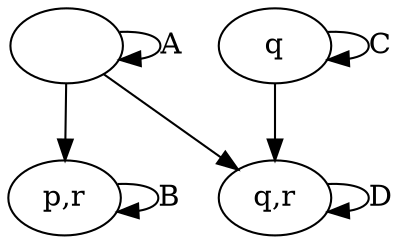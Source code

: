 digraph G {
  size ="4,4";
  A [label=" "];
  B [label="p,r"];
  C [label="q"];
  D [label="q,r"];
  A -> B;
  C -> D;
  A -> D;
  A -> A [label="A"];
  B -> B [label="B"];
  C -> C [label="C"];
  D -> D [label="D"];
}